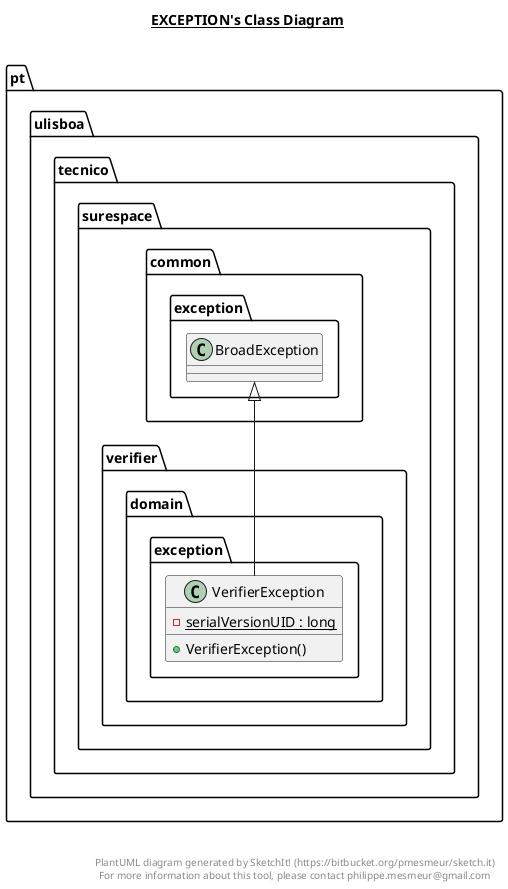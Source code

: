 @startuml

title __EXCEPTION's Class Diagram__\n

  namespace pt.ulisboa.tecnico.surespace.verifier {
    namespace domain {
      namespace exception {
        class pt.ulisboa.tecnico.surespace.verifier.domain.exception.VerifierException {
            {static} - serialVersionUID : long
            + VerifierException()
        }
      }
    }
  }
  

  pt.ulisboa.tecnico.surespace.verifier.domain.exception.VerifierException -up-|> pt.ulisboa.tecnico.surespace.common.exception.BroadException


right footer


PlantUML diagram generated by SketchIt! (https://bitbucket.org/pmesmeur/sketch.it)
For more information about this tool, please contact philippe.mesmeur@gmail.com
endfooter

@enduml

